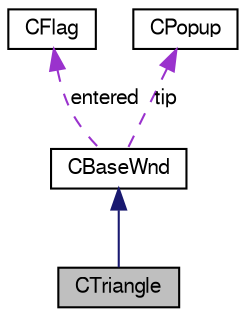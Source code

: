 digraph G
{
  edge [fontname="FreeSans",fontsize="10",labelfontname="FreeSans",labelfontsize="10"];
  node [fontname="FreeSans",fontsize="10",shape=record];
  Node1 [label="CTriangle",height=0.2,width=0.4,color="black", fillcolor="grey75", style="filled" fontcolor="black"];
  Node2 -> Node1 [dir=back,color="midnightblue",fontsize="10",style="solid",fontname="FreeSans"];
  Node2 [label="CBaseWnd",height=0.2,width=0.4,color="black", fillcolor="white", style="filled",URL="$class_c_base_wnd.html"];
  Node3 -> Node2 [dir=back,color="darkorchid3",fontsize="10",style="dashed",label="entered",fontname="FreeSans"];
  Node3 [label="CFlag",height=0.2,width=0.4,color="black", fillcolor="white", style="filled",URL="$class_c_flag.html"];
  Node4 -> Node2 [dir=back,color="darkorchid3",fontsize="10",style="dashed",label="tip",fontname="FreeSans"];
  Node4 [label="CPopup",height=0.2,width=0.4,color="black", fillcolor="white", style="filled",URL="$class_c_popup.html"];
}

